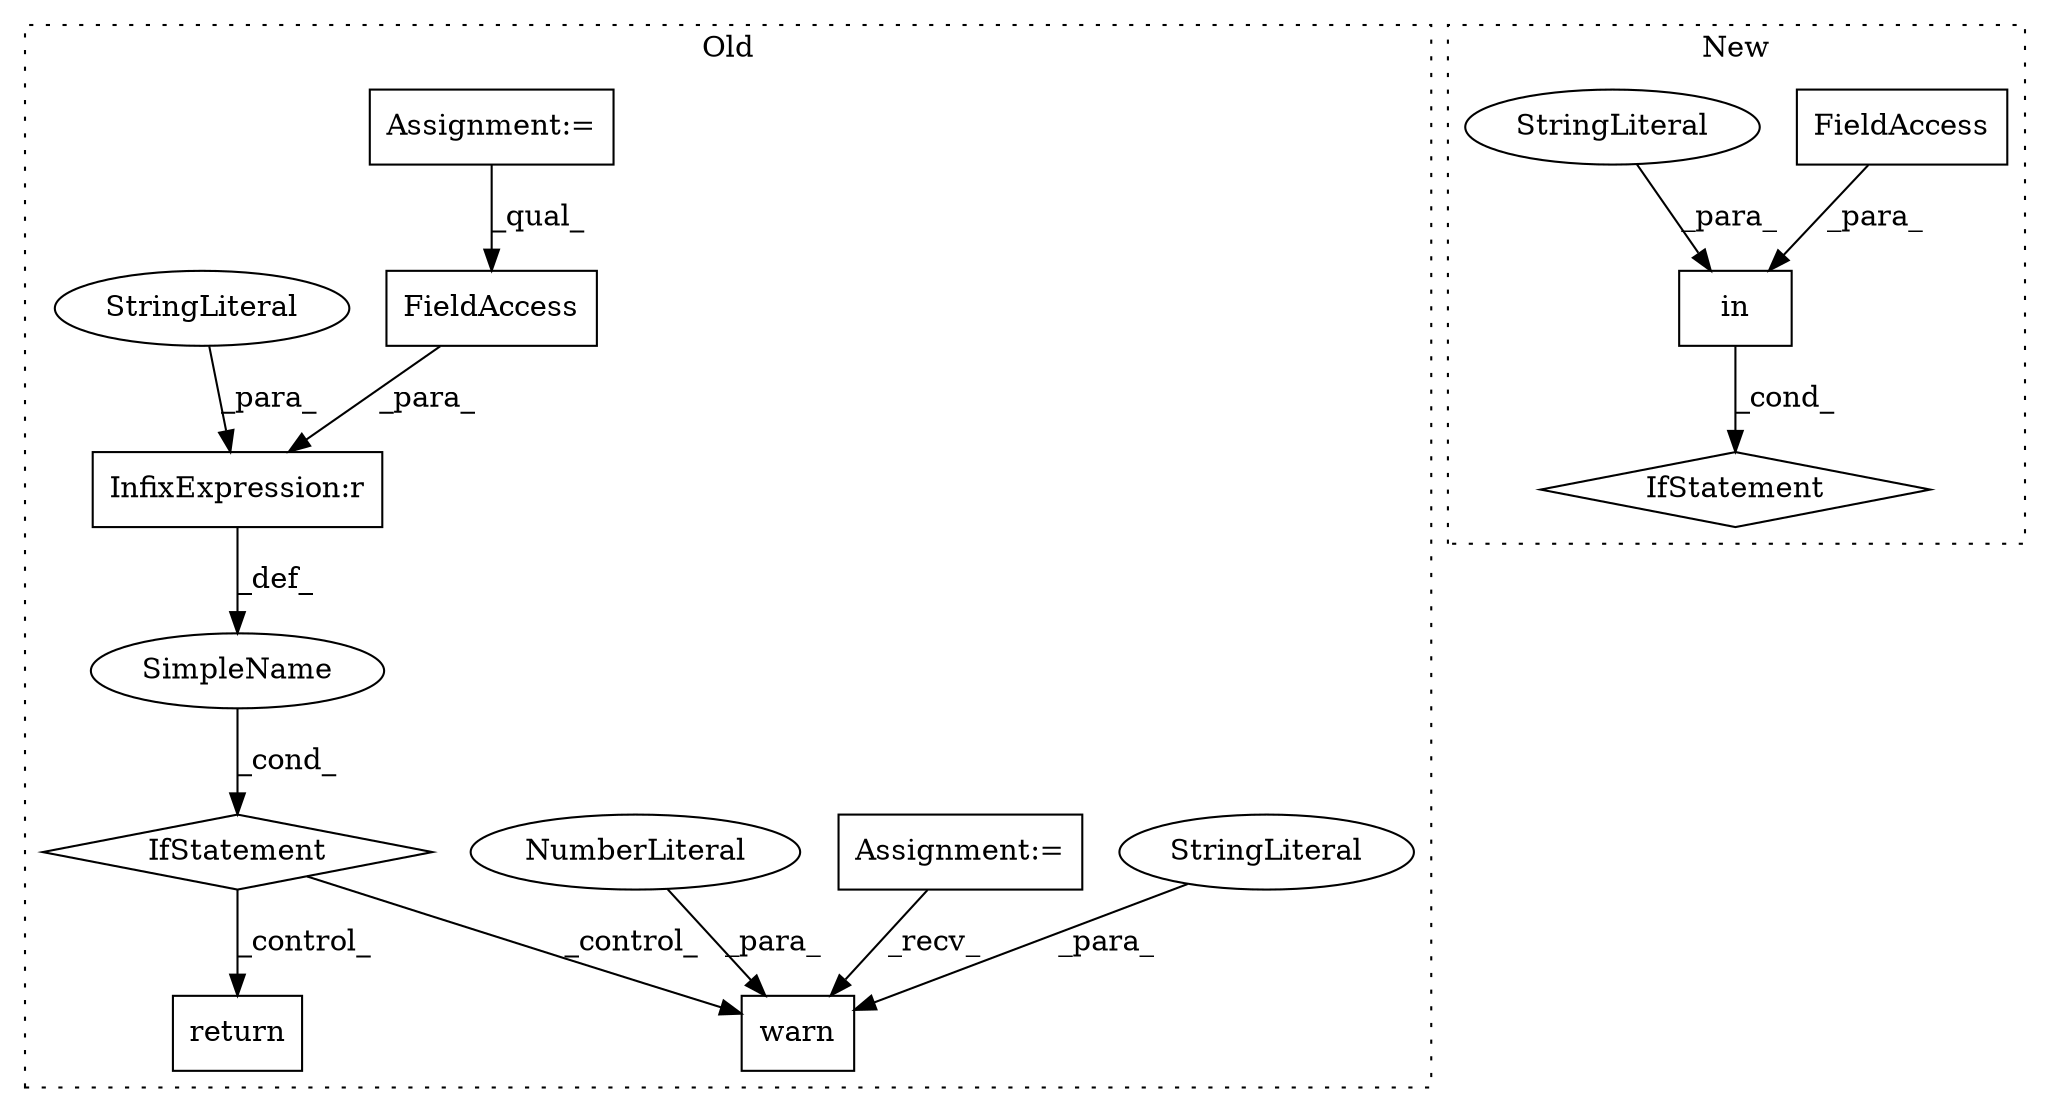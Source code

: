 digraph G {
subgraph cluster0 {
1 [label="warn" a="32" s="7095,7204" l="5,1" shape="box"];
4 [label="IfStatement" a="25" s="7048,7076" l="4,2" shape="diamond"];
5 [label="SimpleName" a="42" s="" l="" shape="ellipse"];
6 [label="InfixExpression:r" a="27" s="7064" l="4" shape="box"];
7 [label="FieldAccess" a="22" s="7052" l="12" shape="box"];
9 [label="StringLiteral" a="45" s="7100" l="87" shape="ellipse"];
11 [label="Assignment:=" a="7" s="6977" l="8" shape="box"];
12 [label="Assignment:=" a="7" s="7024" l="7" shape="box"];
13 [label="NumberLiteral" a="34" s="7203" l="1" shape="ellipse"];
14 [label="StringLiteral" a="45" s="7068" l="8" shape="ellipse"];
15 [label="return" a="41" s="7213" l="7" shape="box"];
label = "Old";
style="dotted";
}
subgraph cluster1 {
2 [label="in" a="105" s="6804" l="16" shape="box"];
3 [label="IfStatement" a="25" s="6792,6821" l="4,2" shape="diamond"];
8 [label="FieldAccess" a="22" s="6813" l="7" shape="box"];
10 [label="StringLiteral" a="45" s="6804" l="5" shape="ellipse"];
label = "New";
style="dotted";
}
2 -> 3 [label="_cond_"];
4 -> 15 [label="_control_"];
4 -> 1 [label="_control_"];
5 -> 4 [label="_cond_"];
6 -> 5 [label="_def_"];
7 -> 6 [label="_para_"];
8 -> 2 [label="_para_"];
9 -> 1 [label="_para_"];
10 -> 2 [label="_para_"];
11 -> 1 [label="_recv_"];
12 -> 7 [label="_qual_"];
13 -> 1 [label="_para_"];
14 -> 6 [label="_para_"];
}